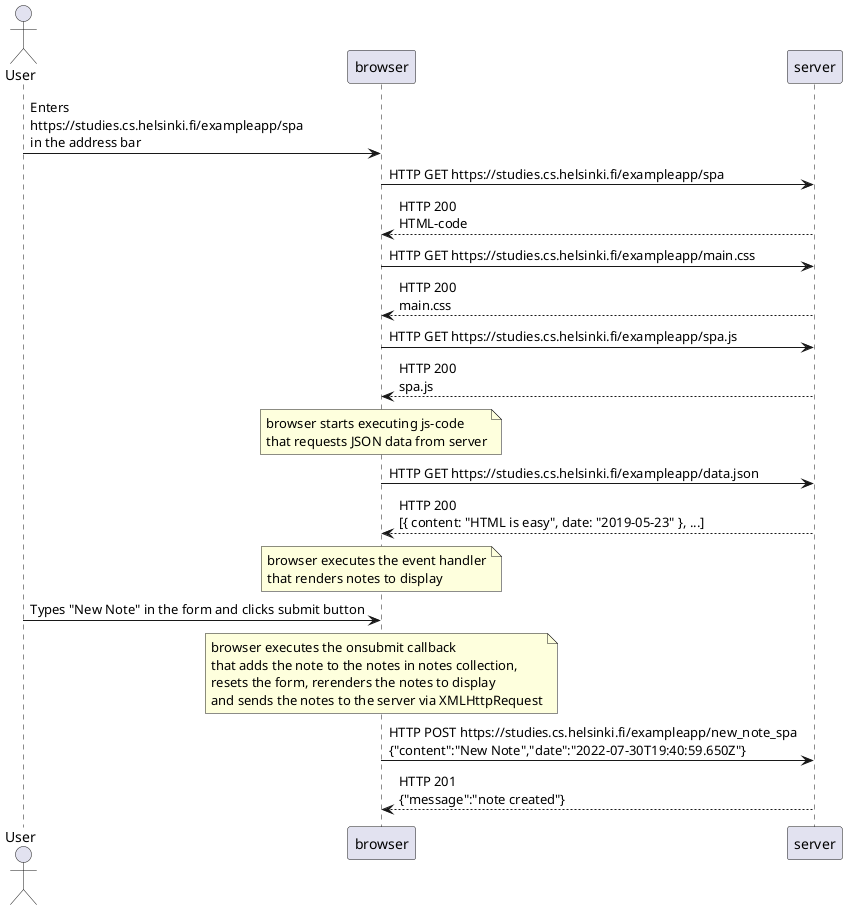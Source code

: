 @startuml "0.6-single-page-app-new-note"
actor User as user
user -> browser: Enters\nhttps://studies.cs.helsinki.fi/exampleapp/spa\nin the address bar
browser->server: HTTP GET https://studies.cs.helsinki.fi/exampleapp/spa
server-->browser: HTTP 200\nHTML-code
browser->server: HTTP GET https://studies.cs.helsinki.fi/exampleapp/main.css
server-->browser: HTTP 200\nmain.css
browser->server: HTTP GET https://studies.cs.helsinki.fi/exampleapp/spa.js
server-->browser: HTTP 200\nspa.js
note over browser
    browser starts executing js-code
    that requests JSON data from server
end note
browser->server: HTTP GET https://studies.cs.helsinki.fi/exampleapp/data.json
server-->browser: HTTP 200\n[{ content: "HTML is easy", date: "2019-05-23" }, ...]
note over browser
    browser executes the event handler
    that renders notes to display
end note
user -> browser: Types "New Note" in the form and clicks submit button
note over browser
    browser executes the onsubmit callback
    that adds the note to the notes in notes collection,
    resets the form, rerenders the notes to display
    and sends the notes to the server via XMLHttpRequest
end note
browser->server: HTTP POST https://studies.cs.helsinki.fi/exampleapp/new_note_spa\n{"content":"New Note","date":"2022-07-30T19:40:59.650Z"}
server-->browser: HTTP 201\n{"message":"note created"}
@enduml